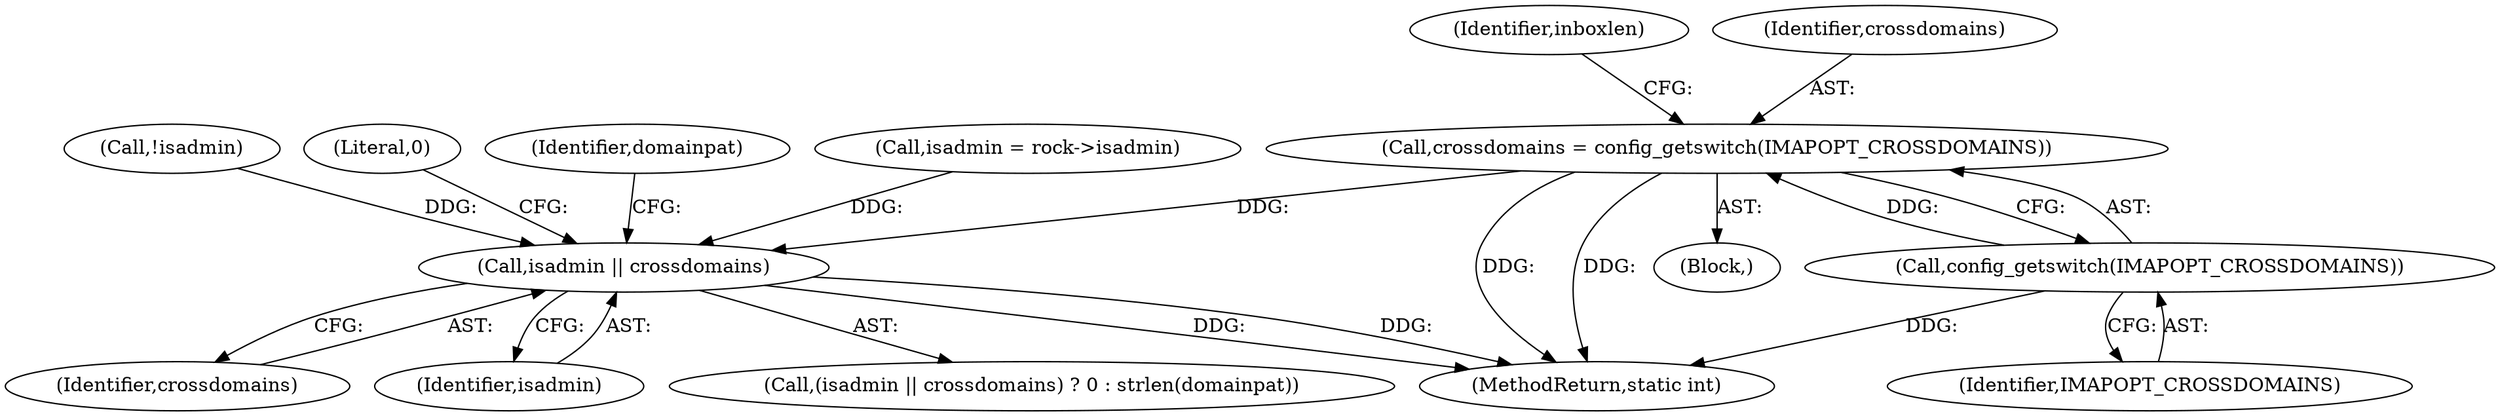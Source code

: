 digraph "0_cyrus-imapd_6bd33275368edfa71ae117de895488584678ac79@API" {
"1000145" [label="(Call,crossdomains = config_getswitch(IMAPOPT_CROSSDOMAINS))"];
"1000147" [label="(Call,config_getswitch(IMAPOPT_CROSSDOMAINS))"];
"1000676" [label="(Call,isadmin || crossdomains)"];
"1000676" [label="(Call,isadmin || crossdomains)"];
"1000152" [label="(Identifier,inboxlen)"];
"1000442" [label="(Call,!isadmin)"];
"1000131" [label="(Block,)"];
"1000678" [label="(Identifier,crossdomains)"];
"1000145" [label="(Call,crossdomains = config_getswitch(IMAPOPT_CROSSDOMAINS))"];
"1000679" [label="(Literal,0)"];
"1000681" [label="(Identifier,domainpat)"];
"1000147" [label="(Call,config_getswitch(IMAPOPT_CROSSDOMAINS))"];
"1000146" [label="(Identifier,crossdomains)"];
"1000677" [label="(Identifier,isadmin)"];
"1000148" [label="(Identifier,IMAPOPT_CROSSDOMAINS)"];
"1000675" [label="(Call,(isadmin || crossdomains) ? 0 : strlen(domainpat))"];
"1000139" [label="(Call,isadmin = rock->isadmin)"];
"1000772" [label="(MethodReturn,static int)"];
"1000145" -> "1000131"  [label="AST: "];
"1000145" -> "1000147"  [label="CFG: "];
"1000146" -> "1000145"  [label="AST: "];
"1000147" -> "1000145"  [label="AST: "];
"1000152" -> "1000145"  [label="CFG: "];
"1000145" -> "1000772"  [label="DDG: "];
"1000145" -> "1000772"  [label="DDG: "];
"1000147" -> "1000145"  [label="DDG: "];
"1000145" -> "1000676"  [label="DDG: "];
"1000147" -> "1000148"  [label="CFG: "];
"1000148" -> "1000147"  [label="AST: "];
"1000147" -> "1000772"  [label="DDG: "];
"1000676" -> "1000675"  [label="AST: "];
"1000676" -> "1000677"  [label="CFG: "];
"1000676" -> "1000678"  [label="CFG: "];
"1000677" -> "1000676"  [label="AST: "];
"1000678" -> "1000676"  [label="AST: "];
"1000679" -> "1000676"  [label="CFG: "];
"1000681" -> "1000676"  [label="CFG: "];
"1000676" -> "1000772"  [label="DDG: "];
"1000676" -> "1000772"  [label="DDG: "];
"1000442" -> "1000676"  [label="DDG: "];
"1000139" -> "1000676"  [label="DDG: "];
}
